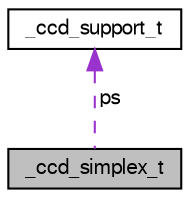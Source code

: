 digraph "_ccd_simplex_t"
{
  edge [fontname="FreeSans",fontsize="10",labelfontname="FreeSans",labelfontsize="10"];
  node [fontname="FreeSans",fontsize="10",shape=record];
  Node1 [label="_ccd_simplex_t",height=0.2,width=0.4,color="black", fillcolor="grey75", style="filled" fontcolor="black"];
  Node2 -> Node1 [dir="back",color="darkorchid3",fontsize="10",style="dashed",label=" ps" ,fontname="FreeSans"];
  Node2 [label="_ccd_support_t",height=0.2,width=0.4,color="black", fillcolor="white", style="filled",URL="$a00002.html"];
}
